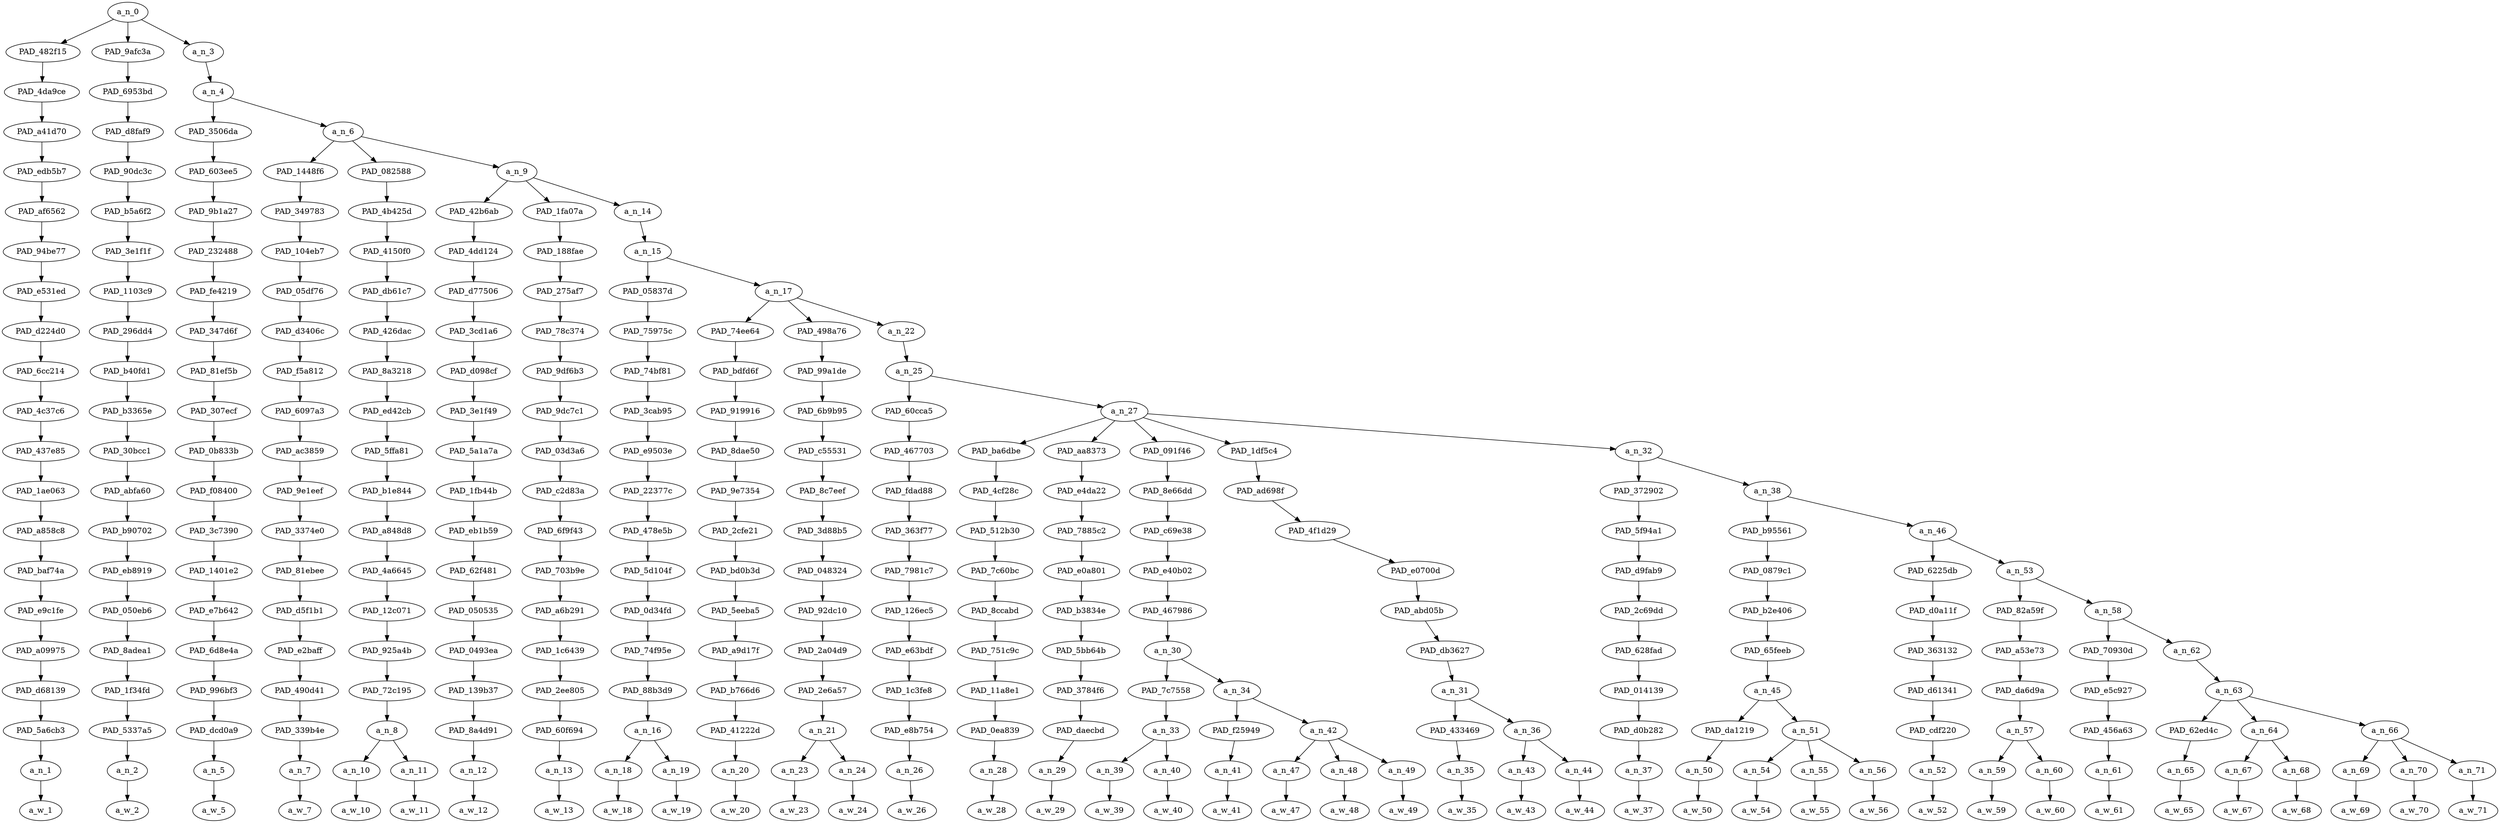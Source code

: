 strict digraph "" {
	a_n_0	[div_dir=1,
		index=0,
		level=20,
		pos="1.5190216692386833,20!",
		text_span="[0, 1, 2, 3, 4, 5, 6, 7, 8, 9, 10, 11, 12, 13, 14, 15, 16, 17, 18, 19, 20, 21, 22, 23, 24, 25, 26, 27, 28, 29, 30, 31, 32, 33, 34, \
35, 36, 37, 38, 39]",
		value=1.00000002];
	PAD_482f15	[div_dir=1,
		index=0,
		level=19,
		pos="0.0,19!",
		text_span="[0]",
		value=0.02935828];
	a_n_0 -> PAD_482f15;
	PAD_9afc3a	[div_dir=-1,
		index=1,
		level=19,
		pos="1.0,19!",
		text_span="[1]",
		value=0.01889871];
	a_n_0 -> PAD_9afc3a;
	a_n_3	[div_dir=1,
		index=2,
		level=19,
		pos="3.5570650077160493,19!",
		text_span="[2, 3, 4, 5, 6, 7, 8, 9, 10, 11, 12, 13, 14, 15, 16, 17, 18, 19, 20, 21, 22, 23, 24, 25, 26, 27, 28, 29, 30, 31, 32, 33, 34, 35, \
36, 37, 38, 39]",
		value=0.95135711];
	a_n_0 -> a_n_3;
	PAD_4da9ce	[div_dir=1,
		index=0,
		level=18,
		pos="0.0,18!",
		text_span="[0]",
		value=0.02935828];
	PAD_482f15 -> PAD_4da9ce;
	PAD_a41d70	[div_dir=1,
		index=0,
		level=17,
		pos="0.0,17!",
		text_span="[0]",
		value=0.02935828];
	PAD_4da9ce -> PAD_a41d70;
	PAD_edb5b7	[div_dir=1,
		index=0,
		level=16,
		pos="0.0,16!",
		text_span="[0]",
		value=0.02935828];
	PAD_a41d70 -> PAD_edb5b7;
	PAD_af6562	[div_dir=1,
		index=0,
		level=15,
		pos="0.0,15!",
		text_span="[0]",
		value=0.02935828];
	PAD_edb5b7 -> PAD_af6562;
	PAD_94be77	[div_dir=1,
		index=0,
		level=14,
		pos="0.0,14!",
		text_span="[0]",
		value=0.02935828];
	PAD_af6562 -> PAD_94be77;
	PAD_e531ed	[div_dir=1,
		index=0,
		level=13,
		pos="0.0,13!",
		text_span="[0]",
		value=0.02935828];
	PAD_94be77 -> PAD_e531ed;
	PAD_d224d0	[div_dir=1,
		index=0,
		level=12,
		pos="0.0,12!",
		text_span="[0]",
		value=0.02935828];
	PAD_e531ed -> PAD_d224d0;
	PAD_6cc214	[div_dir=1,
		index=0,
		level=11,
		pos="0.0,11!",
		text_span="[0]",
		value=0.02935828];
	PAD_d224d0 -> PAD_6cc214;
	PAD_4c37c6	[div_dir=1,
		index=0,
		level=10,
		pos="0.0,10!",
		text_span="[0]",
		value=0.02935828];
	PAD_6cc214 -> PAD_4c37c6;
	PAD_437e85	[div_dir=1,
		index=0,
		level=9,
		pos="0.0,9!",
		text_span="[0]",
		value=0.02935828];
	PAD_4c37c6 -> PAD_437e85;
	PAD_1ae063	[div_dir=1,
		index=0,
		level=8,
		pos="0.0,8!",
		text_span="[0]",
		value=0.02935828];
	PAD_437e85 -> PAD_1ae063;
	PAD_a858c8	[div_dir=1,
		index=0,
		level=7,
		pos="0.0,7!",
		text_span="[0]",
		value=0.02935828];
	PAD_1ae063 -> PAD_a858c8;
	PAD_baf74a	[div_dir=1,
		index=0,
		level=6,
		pos="0.0,6!",
		text_span="[0]",
		value=0.02935828];
	PAD_a858c8 -> PAD_baf74a;
	PAD_e9c1fe	[div_dir=1,
		index=0,
		level=5,
		pos="0.0,5!",
		text_span="[0]",
		value=0.02935828];
	PAD_baf74a -> PAD_e9c1fe;
	PAD_a09975	[div_dir=1,
		index=0,
		level=4,
		pos="0.0,4!",
		text_span="[0]",
		value=0.02935828];
	PAD_e9c1fe -> PAD_a09975;
	PAD_d68139	[div_dir=1,
		index=0,
		level=3,
		pos="0.0,3!",
		text_span="[0]",
		value=0.02935828];
	PAD_a09975 -> PAD_d68139;
	PAD_5a6cb3	[div_dir=1,
		index=0,
		level=2,
		pos="0.0,2!",
		text_span="[0]",
		value=0.02935828];
	PAD_d68139 -> PAD_5a6cb3;
	a_n_1	[div_dir=1,
		index=0,
		level=1,
		pos="0.0,1!",
		text_span="[0]",
		value=0.02935828];
	PAD_5a6cb3 -> a_n_1;
	a_w_1	[div_dir=0,
		index=0,
		level=0,
		pos="0,0!",
		text_span="[0]",
		value=pretty];
	a_n_1 -> a_w_1;
	PAD_6953bd	[div_dir=-1,
		index=1,
		level=18,
		pos="1.0,18!",
		text_span="[1]",
		value=0.01889871];
	PAD_9afc3a -> PAD_6953bd;
	PAD_d8faf9	[div_dir=-1,
		index=1,
		level=17,
		pos="1.0,17!",
		text_span="[1]",
		value=0.01889871];
	PAD_6953bd -> PAD_d8faf9;
	PAD_90dc3c	[div_dir=-1,
		index=1,
		level=16,
		pos="1.0,16!",
		text_span="[1]",
		value=0.01889871];
	PAD_d8faf9 -> PAD_90dc3c;
	PAD_b5a6f2	[div_dir=-1,
		index=1,
		level=15,
		pos="1.0,15!",
		text_span="[1]",
		value=0.01889871];
	PAD_90dc3c -> PAD_b5a6f2;
	PAD_3e1f1f	[div_dir=-1,
		index=1,
		level=14,
		pos="1.0,14!",
		text_span="[1]",
		value=0.01889871];
	PAD_b5a6f2 -> PAD_3e1f1f;
	PAD_1103c9	[div_dir=-1,
		index=1,
		level=13,
		pos="1.0,13!",
		text_span="[1]",
		value=0.01889871];
	PAD_3e1f1f -> PAD_1103c9;
	PAD_296dd4	[div_dir=-1,
		index=1,
		level=12,
		pos="1.0,12!",
		text_span="[1]",
		value=0.01889871];
	PAD_1103c9 -> PAD_296dd4;
	PAD_b40fd1	[div_dir=-1,
		index=1,
		level=11,
		pos="1.0,11!",
		text_span="[1]",
		value=0.01889871];
	PAD_296dd4 -> PAD_b40fd1;
	PAD_b3365e	[div_dir=-1,
		index=1,
		level=10,
		pos="1.0,10!",
		text_span="[1]",
		value=0.01889871];
	PAD_b40fd1 -> PAD_b3365e;
	PAD_30bcc1	[div_dir=-1,
		index=1,
		level=9,
		pos="1.0,9!",
		text_span="[1]",
		value=0.01889871];
	PAD_b3365e -> PAD_30bcc1;
	PAD_abfa60	[div_dir=-1,
		index=1,
		level=8,
		pos="1.0,8!",
		text_span="[1]",
		value=0.01889871];
	PAD_30bcc1 -> PAD_abfa60;
	PAD_b90702	[div_dir=-1,
		index=1,
		level=7,
		pos="1.0,7!",
		text_span="[1]",
		value=0.01889871];
	PAD_abfa60 -> PAD_b90702;
	PAD_eb8919	[div_dir=-1,
		index=1,
		level=6,
		pos="1.0,6!",
		text_span="[1]",
		value=0.01889871];
	PAD_b90702 -> PAD_eb8919;
	PAD_050eb6	[div_dir=-1,
		index=1,
		level=5,
		pos="1.0,5!",
		text_span="[1]",
		value=0.01889871];
	PAD_eb8919 -> PAD_050eb6;
	PAD_8adea1	[div_dir=-1,
		index=1,
		level=4,
		pos="1.0,4!",
		text_span="[1]",
		value=0.01889871];
	PAD_050eb6 -> PAD_8adea1;
	PAD_1f34fd	[div_dir=-1,
		index=1,
		level=3,
		pos="1.0,3!",
		text_span="[1]",
		value=0.01889871];
	PAD_8adea1 -> PAD_1f34fd;
	PAD_5337a5	[div_dir=-1,
		index=1,
		level=2,
		pos="1.0,2!",
		text_span="[1]",
		value=0.01889871];
	PAD_1f34fd -> PAD_5337a5;
	a_n_2	[div_dir=-1,
		index=1,
		level=1,
		pos="1.0,1!",
		text_span="[1]",
		value=0.01889871];
	PAD_5337a5 -> a_n_2;
	a_w_2	[div_dir=0,
		index=1,
		level=0,
		pos="1,0!",
		text_span="[1]",
		value=sure];
	a_n_2 -> a_w_2;
	a_n_4	[div_dir=1,
		index=2,
		level=18,
		pos="3.5570650077160493,18!",
		text_span="[2, 3, 4, 5, 6, 7, 8, 9, 10, 11, 12, 13, 14, 15, 16, 17, 18, 19, 20, 21, 22, 23, 24, 25, 26, 27, 28, 29, 30, 31, 32, 33, 34, 35, \
36, 37, 38, 39]",
		value=0.95099850];
	a_n_3 -> a_n_4;
	PAD_3506da	[div_dir=-1,
		index=2,
		level=17,
		pos="2.0,17!",
		text_span="[2]",
		value=0.01480496];
	a_n_4 -> PAD_3506da;
	a_n_6	[div_dir=1,
		index=3,
		level=17,
		pos="5.1141300154320986,17!",
		text_span="[3, 4, 5, 6, 7, 8, 9, 10, 11, 12, 13, 14, 15, 16, 17, 18, 19, 20, 21, 22, 23, 24, 25, 26, 27, 28, 29, 30, 31, 32, 33, 34, 35, 36, \
37, 38, 39]",
		value=0.93583492];
	a_n_4 -> a_n_6;
	PAD_603ee5	[div_dir=-1,
		index=2,
		level=16,
		pos="2.0,16!",
		text_span="[2]",
		value=0.01480496];
	PAD_3506da -> PAD_603ee5;
	PAD_9b1a27	[div_dir=-1,
		index=2,
		level=15,
		pos="2.0,15!",
		text_span="[2]",
		value=0.01480496];
	PAD_603ee5 -> PAD_9b1a27;
	PAD_232488	[div_dir=-1,
		index=2,
		level=14,
		pos="2.0,14!",
		text_span="[2]",
		value=0.01480496];
	PAD_9b1a27 -> PAD_232488;
	PAD_fe4219	[div_dir=-1,
		index=2,
		level=13,
		pos="2.0,13!",
		text_span="[2]",
		value=0.01480496];
	PAD_232488 -> PAD_fe4219;
	PAD_347d6f	[div_dir=-1,
		index=2,
		level=12,
		pos="2.0,12!",
		text_span="[2]",
		value=0.01480496];
	PAD_fe4219 -> PAD_347d6f;
	PAD_81ef5b	[div_dir=-1,
		index=2,
		level=11,
		pos="2.0,11!",
		text_span="[2]",
		value=0.01480496];
	PAD_347d6f -> PAD_81ef5b;
	PAD_307ecf	[div_dir=-1,
		index=2,
		level=10,
		pos="2.0,10!",
		text_span="[2]",
		value=0.01480496];
	PAD_81ef5b -> PAD_307ecf;
	PAD_0b833b	[div_dir=-1,
		index=2,
		level=9,
		pos="2.0,9!",
		text_span="[2]",
		value=0.01480496];
	PAD_307ecf -> PAD_0b833b;
	PAD_f08400	[div_dir=-1,
		index=2,
		level=8,
		pos="2.0,8!",
		text_span="[2]",
		value=0.01480496];
	PAD_0b833b -> PAD_f08400;
	PAD_3c7390	[div_dir=-1,
		index=2,
		level=7,
		pos="2.0,7!",
		text_span="[2]",
		value=0.01480496];
	PAD_f08400 -> PAD_3c7390;
	PAD_1401e2	[div_dir=-1,
		index=2,
		level=6,
		pos="2.0,6!",
		text_span="[2]",
		value=0.01480496];
	PAD_3c7390 -> PAD_1401e2;
	PAD_e7b642	[div_dir=-1,
		index=2,
		level=5,
		pos="2.0,5!",
		text_span="[2]",
		value=0.01480496];
	PAD_1401e2 -> PAD_e7b642;
	PAD_6d8e4a	[div_dir=-1,
		index=2,
		level=4,
		pos="2.0,4!",
		text_span="[2]",
		value=0.01480496];
	PAD_e7b642 -> PAD_6d8e4a;
	PAD_996bf3	[div_dir=-1,
		index=2,
		level=3,
		pos="2.0,3!",
		text_span="[2]",
		value=0.01480496];
	PAD_6d8e4a -> PAD_996bf3;
	PAD_dcd0a9	[div_dir=-1,
		index=2,
		level=2,
		pos="2.0,2!",
		text_span="[2]",
		value=0.01480496];
	PAD_996bf3 -> PAD_dcd0a9;
	a_n_5	[div_dir=-1,
		index=2,
		level=1,
		pos="2.0,1!",
		text_span="[2]",
		value=0.01480496];
	PAD_dcd0a9 -> a_n_5;
	a_w_5	[div_dir=0,
		index=2,
		level=0,
		pos="2,0!",
		text_span="[2]",
		value=he];
	a_n_5 -> a_w_5;
	PAD_1448f6	[div_dir=1,
		index=3,
		level=16,
		pos="3.0,16!",
		text_span="[3]",
		value=0.01914987];
	a_n_6 -> PAD_1448f6;
	PAD_082588	[div_dir=1,
		index=4,
		level=16,
		pos="4.5,16!",
		text_span="[4, 5]",
		value=0.06171273];
	a_n_6 -> PAD_082588;
	a_n_9	[div_dir=1,
		index=5,
		level=16,
		pos="7.842390046296296,16!",
		text_span="[6, 7, 8, 9, 10, 11, 12, 13, 14, 15, 16, 17, 18, 19, 20, 21, 22, 23, 24, 25, 26, 27, 28, 29, 30, 31, 32, 33, 34, 35, 36, 37, 38, \
39]",
		value=0.85460877];
	a_n_6 -> a_n_9;
	PAD_349783	[div_dir=1,
		index=3,
		level=15,
		pos="3.0,15!",
		text_span="[3]",
		value=0.01914987];
	PAD_1448f6 -> PAD_349783;
	PAD_104eb7	[div_dir=1,
		index=3,
		level=14,
		pos="3.0,14!",
		text_span="[3]",
		value=0.01914987];
	PAD_349783 -> PAD_104eb7;
	PAD_05df76	[div_dir=1,
		index=3,
		level=13,
		pos="3.0,13!",
		text_span="[3]",
		value=0.01914987];
	PAD_104eb7 -> PAD_05df76;
	PAD_d3406c	[div_dir=1,
		index=3,
		level=12,
		pos="3.0,12!",
		text_span="[3]",
		value=0.01914987];
	PAD_05df76 -> PAD_d3406c;
	PAD_f5a812	[div_dir=1,
		index=3,
		level=11,
		pos="3.0,11!",
		text_span="[3]",
		value=0.01914987];
	PAD_d3406c -> PAD_f5a812;
	PAD_6097a3	[div_dir=1,
		index=3,
		level=10,
		pos="3.0,10!",
		text_span="[3]",
		value=0.01914987];
	PAD_f5a812 -> PAD_6097a3;
	PAD_ac3859	[div_dir=1,
		index=3,
		level=9,
		pos="3.0,9!",
		text_span="[3]",
		value=0.01914987];
	PAD_6097a3 -> PAD_ac3859;
	PAD_9e1eef	[div_dir=1,
		index=3,
		level=8,
		pos="3.0,8!",
		text_span="[3]",
		value=0.01914987];
	PAD_ac3859 -> PAD_9e1eef;
	PAD_3374e0	[div_dir=1,
		index=3,
		level=7,
		pos="3.0,7!",
		text_span="[3]",
		value=0.01914987];
	PAD_9e1eef -> PAD_3374e0;
	PAD_81ebee	[div_dir=1,
		index=3,
		level=6,
		pos="3.0,6!",
		text_span="[3]",
		value=0.01914987];
	PAD_3374e0 -> PAD_81ebee;
	PAD_d5f1b1	[div_dir=1,
		index=3,
		level=5,
		pos="3.0,5!",
		text_span="[3]",
		value=0.01914987];
	PAD_81ebee -> PAD_d5f1b1;
	PAD_e2baff	[div_dir=1,
		index=3,
		level=4,
		pos="3.0,4!",
		text_span="[3]",
		value=0.01914987];
	PAD_d5f1b1 -> PAD_e2baff;
	PAD_490d41	[div_dir=1,
		index=3,
		level=3,
		pos="3.0,3!",
		text_span="[3]",
		value=0.01914987];
	PAD_e2baff -> PAD_490d41;
	PAD_339b4e	[div_dir=1,
		index=3,
		level=2,
		pos="3.0,2!",
		text_span="[3]",
		value=0.01914987];
	PAD_490d41 -> PAD_339b4e;
	a_n_7	[div_dir=1,
		index=3,
		level=1,
		pos="3.0,1!",
		text_span="[3]",
		value=0.01914987];
	PAD_339b4e -> a_n_7;
	a_w_7	[div_dir=0,
		index=3,
		level=0,
		pos="3,0!",
		text_span="[3]",
		value=fought];
	a_n_7 -> a_w_7;
	PAD_4b425d	[div_dir=1,
		index=4,
		level=15,
		pos="4.5,15!",
		text_span="[4, 5]",
		value=0.06171273];
	PAD_082588 -> PAD_4b425d;
	PAD_4150f0	[div_dir=1,
		index=4,
		level=14,
		pos="4.5,14!",
		text_span="[4, 5]",
		value=0.06171273];
	PAD_4b425d -> PAD_4150f0;
	PAD_db61c7	[div_dir=1,
		index=4,
		level=13,
		pos="4.5,13!",
		text_span="[4, 5]",
		value=0.06171273];
	PAD_4150f0 -> PAD_db61c7;
	PAD_426dac	[div_dir=1,
		index=4,
		level=12,
		pos="4.5,12!",
		text_span="[4, 5]",
		value=0.06171273];
	PAD_db61c7 -> PAD_426dac;
	PAD_8a3218	[div_dir=1,
		index=4,
		level=11,
		pos="4.5,11!",
		text_span="[4, 5]",
		value=0.06171273];
	PAD_426dac -> PAD_8a3218;
	PAD_ed42cb	[div_dir=1,
		index=4,
		level=10,
		pos="4.5,10!",
		text_span="[4, 5]",
		value=0.06171273];
	PAD_8a3218 -> PAD_ed42cb;
	PAD_5ffa81	[div_dir=1,
		index=4,
		level=9,
		pos="4.5,9!",
		text_span="[4, 5]",
		value=0.06171273];
	PAD_ed42cb -> PAD_5ffa81;
	PAD_b1e844	[div_dir=1,
		index=4,
		level=8,
		pos="4.5,8!",
		text_span="[4, 5]",
		value=0.06171273];
	PAD_5ffa81 -> PAD_b1e844;
	PAD_a848d8	[div_dir=1,
		index=4,
		level=7,
		pos="4.5,7!",
		text_span="[4, 5]",
		value=0.06171273];
	PAD_b1e844 -> PAD_a848d8;
	PAD_4a6645	[div_dir=1,
		index=4,
		level=6,
		pos="4.5,6!",
		text_span="[4, 5]",
		value=0.06171273];
	PAD_a848d8 -> PAD_4a6645;
	PAD_12c071	[div_dir=1,
		index=4,
		level=5,
		pos="4.5,5!",
		text_span="[4, 5]",
		value=0.06171273];
	PAD_4a6645 -> PAD_12c071;
	PAD_925a4b	[div_dir=1,
		index=4,
		level=4,
		pos="4.5,4!",
		text_span="[4, 5]",
		value=0.06171273];
	PAD_12c071 -> PAD_925a4b;
	PAD_72c195	[div_dir=1,
		index=4,
		level=3,
		pos="4.5,3!",
		text_span="[4, 5]",
		value=0.06171273];
	PAD_925a4b -> PAD_72c195;
	a_n_8	[div_dir=1,
		index=4,
		level=2,
		pos="4.5,2!",
		text_span="[4, 5]",
		value=0.06171273];
	PAD_72c195 -> a_n_8;
	a_n_10	[div_dir=1,
		index=4,
		level=1,
		pos="4.0,1!",
		text_span="[4]",
		value=0.01551264];
	a_n_8 -> a_n_10;
	a_n_11	[div_dir=1,
		index=5,
		level=1,
		pos="5.0,1!",
		text_span="[5]",
		value=0.04612769];
	a_n_8 -> a_n_11;
	a_w_10	[div_dir=0,
		index=4,
		level=0,
		pos="4,0!",
		text_span="[4]",
		value=the];
	a_n_10 -> a_w_10;
	a_w_11	[div_dir=0,
		index=5,
		level=0,
		pos="5,0!",
		text_span="[5]",
		value=confederacy];
	a_n_11 -> a_w_11;
	PAD_42b6ab	[div_dir=1,
		index=5,
		level=15,
		pos="6.0,15!",
		text_span="[6]",
		value=0.01836006];
	a_n_9 -> PAD_42b6ab;
	PAD_1fa07a	[div_dir=1,
		index=6,
		level=15,
		pos="7.0,15!",
		text_span="[7]",
		value=0.01517866];
	a_n_9 -> PAD_1fa07a;
	a_n_14	[div_dir=1,
		index=7,
		level=15,
		pos="10.527170138888888,15!",
		text_span="[8, 9, 10, 11, 12, 13, 14, 15, 16, 17, 18, 19, 20, 21, 22, 23, 24, 25, 26, 27, 28, 29, 30, 31, 32, 33, 34, 35, 36, 37, 38, 39]",
		value=0.82071453];
	a_n_9 -> a_n_14;
	PAD_4dd124	[div_dir=1,
		index=5,
		level=14,
		pos="6.0,14!",
		text_span="[6]",
		value=0.01836006];
	PAD_42b6ab -> PAD_4dd124;
	PAD_d77506	[div_dir=1,
		index=5,
		level=13,
		pos="6.0,13!",
		text_span="[6]",
		value=0.01836006];
	PAD_4dd124 -> PAD_d77506;
	PAD_3cd1a6	[div_dir=1,
		index=5,
		level=12,
		pos="6.0,12!",
		text_span="[6]",
		value=0.01836006];
	PAD_d77506 -> PAD_3cd1a6;
	PAD_d098cf	[div_dir=1,
		index=5,
		level=11,
		pos="6.0,11!",
		text_span="[6]",
		value=0.01836006];
	PAD_3cd1a6 -> PAD_d098cf;
	PAD_3e1f49	[div_dir=1,
		index=5,
		level=10,
		pos="6.0,10!",
		text_span="[6]",
		value=0.01836006];
	PAD_d098cf -> PAD_3e1f49;
	PAD_5a1a7a	[div_dir=1,
		index=5,
		level=9,
		pos="6.0,9!",
		text_span="[6]",
		value=0.01836006];
	PAD_3e1f49 -> PAD_5a1a7a;
	PAD_1fb44b	[div_dir=1,
		index=5,
		level=8,
		pos="6.0,8!",
		text_span="[6]",
		value=0.01836006];
	PAD_5a1a7a -> PAD_1fb44b;
	PAD_eb1b59	[div_dir=1,
		index=5,
		level=7,
		pos="6.0,7!",
		text_span="[6]",
		value=0.01836006];
	PAD_1fb44b -> PAD_eb1b59;
	PAD_62f481	[div_dir=1,
		index=5,
		level=6,
		pos="6.0,6!",
		text_span="[6]",
		value=0.01836006];
	PAD_eb1b59 -> PAD_62f481;
	PAD_050535	[div_dir=1,
		index=5,
		level=5,
		pos="6.0,5!",
		text_span="[6]",
		value=0.01836006];
	PAD_62f481 -> PAD_050535;
	PAD_0493ea	[div_dir=1,
		index=5,
		level=4,
		pos="6.0,4!",
		text_span="[6]",
		value=0.01836006];
	PAD_050535 -> PAD_0493ea;
	PAD_139b37	[div_dir=1,
		index=5,
		level=3,
		pos="6.0,3!",
		text_span="[6]",
		value=0.01836006];
	PAD_0493ea -> PAD_139b37;
	PAD_8a4d91	[div_dir=1,
		index=5,
		level=2,
		pos="6.0,2!",
		text_span="[6]",
		value=0.01836006];
	PAD_139b37 -> PAD_8a4d91;
	a_n_12	[div_dir=1,
		index=6,
		level=1,
		pos="6.0,1!",
		text_span="[6]",
		value=0.01836006];
	PAD_8a4d91 -> a_n_12;
	a_w_12	[div_dir=0,
		index=6,
		level=0,
		pos="6,0!",
		text_span="[6]",
		value=pretty1];
	a_n_12 -> a_w_12;
	PAD_188fae	[div_dir=1,
		index=6,
		level=14,
		pos="7.0,14!",
		text_span="[7]",
		value=0.01517866];
	PAD_1fa07a -> PAD_188fae;
	PAD_275af7	[div_dir=1,
		index=6,
		level=13,
		pos="7.0,13!",
		text_span="[7]",
		value=0.01517866];
	PAD_188fae -> PAD_275af7;
	PAD_78c374	[div_dir=1,
		index=6,
		level=12,
		pos="7.0,12!",
		text_span="[7]",
		value=0.01517866];
	PAD_275af7 -> PAD_78c374;
	PAD_9df6b3	[div_dir=1,
		index=6,
		level=11,
		pos="7.0,11!",
		text_span="[7]",
		value=0.01517866];
	PAD_78c374 -> PAD_9df6b3;
	PAD_9dc7c1	[div_dir=1,
		index=6,
		level=10,
		pos="7.0,10!",
		text_span="[7]",
		value=0.01517866];
	PAD_9df6b3 -> PAD_9dc7c1;
	PAD_03d3a6	[div_dir=1,
		index=6,
		level=9,
		pos="7.0,9!",
		text_span="[7]",
		value=0.01517866];
	PAD_9dc7c1 -> PAD_03d3a6;
	PAD_c2d83a	[div_dir=1,
		index=6,
		level=8,
		pos="7.0,8!",
		text_span="[7]",
		value=0.01517866];
	PAD_03d3a6 -> PAD_c2d83a;
	PAD_6f9f43	[div_dir=1,
		index=6,
		level=7,
		pos="7.0,7!",
		text_span="[7]",
		value=0.01517866];
	PAD_c2d83a -> PAD_6f9f43;
	PAD_703b9e	[div_dir=1,
		index=6,
		level=6,
		pos="7.0,6!",
		text_span="[7]",
		value=0.01517866];
	PAD_6f9f43 -> PAD_703b9e;
	PAD_a6b291	[div_dir=1,
		index=6,
		level=5,
		pos="7.0,5!",
		text_span="[7]",
		value=0.01517866];
	PAD_703b9e -> PAD_a6b291;
	PAD_1c6439	[div_dir=1,
		index=6,
		level=4,
		pos="7.0,4!",
		text_span="[7]",
		value=0.01517866];
	PAD_a6b291 -> PAD_1c6439;
	PAD_2ee805	[div_dir=1,
		index=6,
		level=3,
		pos="7.0,3!",
		text_span="[7]",
		value=0.01517866];
	PAD_1c6439 -> PAD_2ee805;
	PAD_60f694	[div_dir=1,
		index=6,
		level=2,
		pos="7.0,2!",
		text_span="[7]",
		value=0.01517866];
	PAD_2ee805 -> PAD_60f694;
	a_n_13	[div_dir=1,
		index=7,
		level=1,
		pos="7.0,1!",
		text_span="[7]",
		value=0.01517866];
	PAD_60f694 -> a_n_13;
	a_w_13	[div_dir=0,
		index=7,
		level=0,
		pos="7,0!",
		text_span="[7]",
		value=sure1];
	a_n_13 -> a_w_13;
	a_n_15	[div_dir=1,
		index=7,
		level=14,
		pos="10.527170138888888,14!",
		text_span="[8, 9, 10, 11, 12, 13, 14, 15, 16, 17, 18, 19, 20, 21, 22, 23, 24, 25, 26, 27, 28, 29, 30, 31, 32, 33, 34, 35, 36, 37, 38, 39]",
		value=0.82036700];
	a_n_14 -> a_n_15;
	PAD_05837d	[div_dir=1,
		index=7,
		level=13,
		pos="8.5,13!",
		text_span="[8, 9]",
		value=0.03788469];
	a_n_15 -> PAD_05837d;
	a_n_17	[div_dir=1,
		index=8,
		level=13,
		pos="12.554340277777778,13!",
		text_span="[10, 11, 12, 13, 14, 15, 16, 17, 18, 19, 20, 21, 22, 23, 24, 25, 26, 27, 28, 29, 30, 31, 32, 33, 34, 35, 36, 37, 38, 39]",
		value=0.78213477];
	a_n_15 -> a_n_17;
	PAD_75975c	[div_dir=1,
		index=7,
		level=12,
		pos="8.5,12!",
		text_span="[8, 9]",
		value=0.03788469];
	PAD_05837d -> PAD_75975c;
	PAD_74bf81	[div_dir=1,
		index=7,
		level=11,
		pos="8.5,11!",
		text_span="[8, 9]",
		value=0.03788469];
	PAD_75975c -> PAD_74bf81;
	PAD_3cab95	[div_dir=1,
		index=7,
		level=10,
		pos="8.5,10!",
		text_span="[8, 9]",
		value=0.03788469];
	PAD_74bf81 -> PAD_3cab95;
	PAD_e9503e	[div_dir=1,
		index=7,
		level=9,
		pos="8.5,9!",
		text_span="[8, 9]",
		value=0.03788469];
	PAD_3cab95 -> PAD_e9503e;
	PAD_22377c	[div_dir=1,
		index=7,
		level=8,
		pos="8.5,8!",
		text_span="[8, 9]",
		value=0.03788469];
	PAD_e9503e -> PAD_22377c;
	PAD_478e5b	[div_dir=1,
		index=7,
		level=7,
		pos="8.5,7!",
		text_span="[8, 9]",
		value=0.03788469];
	PAD_22377c -> PAD_478e5b;
	PAD_5d104f	[div_dir=1,
		index=7,
		level=6,
		pos="8.5,6!",
		text_span="[8, 9]",
		value=0.03788469];
	PAD_478e5b -> PAD_5d104f;
	PAD_0d34fd	[div_dir=1,
		index=7,
		level=5,
		pos="8.5,5!",
		text_span="[8, 9]",
		value=0.03788469];
	PAD_5d104f -> PAD_0d34fd;
	PAD_74f95e	[div_dir=1,
		index=7,
		level=4,
		pos="8.5,4!",
		text_span="[8, 9]",
		value=0.03788469];
	PAD_0d34fd -> PAD_74f95e;
	PAD_88b3d9	[div_dir=1,
		index=7,
		level=3,
		pos="8.5,3!",
		text_span="[8, 9]",
		value=0.03788469];
	PAD_74f95e -> PAD_88b3d9;
	a_n_16	[div_dir=1,
		index=7,
		level=2,
		pos="8.5,2!",
		text_span="[8, 9]",
		value=0.03788469];
	PAD_88b3d9 -> a_n_16;
	a_n_18	[div_dir=1,
		index=8,
		level=1,
		pos="8.0,1!",
		text_span="[8]",
		value=0.01792163];
	a_n_16 -> a_n_18;
	a_n_19	[div_dir=1,
		index=9,
		level=1,
		pos="9.0,1!",
		text_span="[9]",
		value=0.01977447];
	a_n_16 -> a_n_19;
	a_w_18	[div_dir=0,
		index=8,
		level=0,
		pos="8,0!",
		text_span="[8]",
		value=your];
	a_n_18 -> a_w_18;
	a_w_19	[div_dir=0,
		index=9,
		level=0,
		pos="9,0!",
		text_span="[9]",
		value=party];
	a_n_19 -> a_w_19;
	PAD_74ee64	[div_dir=1,
		index=8,
		level=12,
		pos="10.0,12!",
		text_span="[10]",
		value=0.02093034];
	a_n_17 -> PAD_74ee64;
	PAD_498a76	[div_dir=1,
		index=9,
		level=12,
		pos="11.5,12!",
		text_span="[11, 12]",
		value=0.07364253];
	a_n_17 -> PAD_498a76;
	a_n_22	[div_dir=1,
		index=10,
		level=12,
		pos="16.163020833333334,12!",
		text_span="[13, 14, 15, 16, 17, 18, 19, 20, 21, 22, 23, 24, 25, 26, 27, 28, 29, 30, 31, 32, 33, 34, 35, 36, 37, 38, 39]",
		value=0.68725061];
	a_n_17 -> a_n_22;
	PAD_bdfd6f	[div_dir=1,
		index=8,
		level=11,
		pos="10.0,11!",
		text_span="[10]",
		value=0.02093034];
	PAD_74ee64 -> PAD_bdfd6f;
	PAD_919916	[div_dir=1,
		index=8,
		level=10,
		pos="10.0,10!",
		text_span="[10]",
		value=0.02093034];
	PAD_bdfd6f -> PAD_919916;
	PAD_8dae50	[div_dir=1,
		index=8,
		level=9,
		pos="10.0,9!",
		text_span="[10]",
		value=0.02093034];
	PAD_919916 -> PAD_8dae50;
	PAD_9e7354	[div_dir=1,
		index=8,
		level=8,
		pos="10.0,8!",
		text_span="[10]",
		value=0.02093034];
	PAD_8dae50 -> PAD_9e7354;
	PAD_2cfe21	[div_dir=1,
		index=8,
		level=7,
		pos="10.0,7!",
		text_span="[10]",
		value=0.02093034];
	PAD_9e7354 -> PAD_2cfe21;
	PAD_bd0b3d	[div_dir=1,
		index=8,
		level=6,
		pos="10.0,6!",
		text_span="[10]",
		value=0.02093034];
	PAD_2cfe21 -> PAD_bd0b3d;
	PAD_5eeba5	[div_dir=1,
		index=8,
		level=5,
		pos="10.0,5!",
		text_span="[10]",
		value=0.02093034];
	PAD_bd0b3d -> PAD_5eeba5;
	PAD_a9d17f	[div_dir=1,
		index=8,
		level=4,
		pos="10.0,4!",
		text_span="[10]",
		value=0.02093034];
	PAD_5eeba5 -> PAD_a9d17f;
	PAD_b766d6	[div_dir=1,
		index=8,
		level=3,
		pos="10.0,3!",
		text_span="[10]",
		value=0.02093034];
	PAD_a9d17f -> PAD_b766d6;
	PAD_41222d	[div_dir=1,
		index=8,
		level=2,
		pos="10.0,2!",
		text_span="[10]",
		value=0.02093034];
	PAD_b766d6 -> PAD_41222d;
	a_n_20	[div_dir=1,
		index=10,
		level=1,
		pos="10.0,1!",
		text_span="[10]",
		value=0.02093034];
	PAD_41222d -> a_n_20;
	a_w_20	[div_dir=0,
		index=10,
		level=0,
		pos="10,0!",
		text_span="[10]",
		value=uses];
	a_n_20 -> a_w_20;
	PAD_99a1de	[div_dir=1,
		index=9,
		level=11,
		pos="11.5,11!",
		text_span="[11, 12]",
		value=0.07364253];
	PAD_498a76 -> PAD_99a1de;
	PAD_6b9b95	[div_dir=1,
		index=9,
		level=10,
		pos="11.5,10!",
		text_span="[11, 12]",
		value=0.07364253];
	PAD_99a1de -> PAD_6b9b95;
	PAD_c55531	[div_dir=1,
		index=9,
		level=9,
		pos="11.5,9!",
		text_span="[11, 12]",
		value=0.07364253];
	PAD_6b9b95 -> PAD_c55531;
	PAD_8c7eef	[div_dir=1,
		index=9,
		level=8,
		pos="11.5,8!",
		text_span="[11, 12]",
		value=0.07364253];
	PAD_c55531 -> PAD_8c7eef;
	PAD_3d88b5	[div_dir=1,
		index=9,
		level=7,
		pos="11.5,7!",
		text_span="[11, 12]",
		value=0.07364253];
	PAD_8c7eef -> PAD_3d88b5;
	PAD_048324	[div_dir=1,
		index=9,
		level=6,
		pos="11.5,6!",
		text_span="[11, 12]",
		value=0.07364253];
	PAD_3d88b5 -> PAD_048324;
	PAD_92dc10	[div_dir=1,
		index=9,
		level=5,
		pos="11.5,5!",
		text_span="[11, 12]",
		value=0.07364253];
	PAD_048324 -> PAD_92dc10;
	PAD_2a04d9	[div_dir=1,
		index=9,
		level=4,
		pos="11.5,4!",
		text_span="[11, 12]",
		value=0.07364253];
	PAD_92dc10 -> PAD_2a04d9;
	PAD_2e6a57	[div_dir=1,
		index=9,
		level=3,
		pos="11.5,3!",
		text_span="[11, 12]",
		value=0.07364253];
	PAD_2a04d9 -> PAD_2e6a57;
	a_n_21	[div_dir=1,
		index=9,
		level=2,
		pos="11.5,2!",
		text_span="[11, 12]",
		value=0.07364253];
	PAD_2e6a57 -> a_n_21;
	a_n_23	[div_dir=1,
		index=11,
		level=1,
		pos="11.0,1!",
		text_span="[11]",
		value=0.05208636];
	a_n_21 -> a_n_23;
	a_n_24	[div_dir=-1,
		index=12,
		level=1,
		pos="12.0,1!",
		text_span="[12]",
		value=0.02150011];
	a_n_21 -> a_n_24;
	a_w_23	[div_dir=0,
		index=11,
		level=0,
		pos="11,0!",
		text_span="[11]",
		value=lincolns];
	a_n_23 -> a_w_23;
	a_w_24	[div_dir=0,
		index=12,
		level=0,
		pos="12,0!",
		text_span="[12]",
		value=name];
	a_n_24 -> a_w_24;
	a_n_25	[div_dir=1,
		index=10,
		level=11,
		pos="16.163020833333334,11!",
		text_span="[13, 14, 15, 16, 17, 18, 19, 20, 21, 22, 23, 24, 25, 26, 27, 28, 29, 30, 31, 32, 33, 34, 35, 36, 37, 38, 39]",
		value=0.68693915];
	a_n_22 -> a_n_25;
	PAD_60cca5	[div_dir=-1,
		index=10,
		level=10,
		pos="13.0,10!",
		text_span="[13]",
		value=0.01362032];
	a_n_25 -> PAD_60cca5;
	a_n_27	[div_dir=1,
		index=11,
		level=10,
		pos="19.326041666666665,10!",
		text_span="[14, 15, 16, 17, 18, 19, 20, 21, 22, 23, 24, 25, 26, 27, 28, 29, 30, 31, 32, 33, 34, 35, 36, 37, 38, 39]",
		value=0.67300737];
	a_n_25 -> a_n_27;
	PAD_467703	[div_dir=-1,
		index=10,
		level=9,
		pos="13.0,9!",
		text_span="[13]",
		value=0.01362032];
	PAD_60cca5 -> PAD_467703;
	PAD_fdad88	[div_dir=-1,
		index=10,
		level=8,
		pos="13.0,8!",
		text_span="[13]",
		value=0.01362032];
	PAD_467703 -> PAD_fdad88;
	PAD_363f77	[div_dir=-1,
		index=10,
		level=7,
		pos="13.0,7!",
		text_span="[13]",
		value=0.01362032];
	PAD_fdad88 -> PAD_363f77;
	PAD_7981c7	[div_dir=-1,
		index=10,
		level=6,
		pos="13.0,6!",
		text_span="[13]",
		value=0.01362032];
	PAD_363f77 -> PAD_7981c7;
	PAD_126ec5	[div_dir=-1,
		index=10,
		level=5,
		pos="13.0,5!",
		text_span="[13]",
		value=0.01362032];
	PAD_7981c7 -> PAD_126ec5;
	PAD_e63bdf	[div_dir=-1,
		index=10,
		level=4,
		pos="13.0,4!",
		text_span="[13]",
		value=0.01362032];
	PAD_126ec5 -> PAD_e63bdf;
	PAD_1c3fe8	[div_dir=-1,
		index=10,
		level=3,
		pos="13.0,3!",
		text_span="[13]",
		value=0.01362032];
	PAD_e63bdf -> PAD_1c3fe8;
	PAD_e8b754	[div_dir=-1,
		index=10,
		level=2,
		pos="13.0,2!",
		text_span="[13]",
		value=0.01362032];
	PAD_1c3fe8 -> PAD_e8b754;
	a_n_26	[div_dir=-1,
		index=13,
		level=1,
		pos="13.0,1!",
		text_span="[13]",
		value=0.01362032];
	PAD_e8b754 -> a_n_26;
	a_w_26	[div_dir=0,
		index=13,
		level=0,
		pos="13,0!",
		text_span="[13]",
		value=to];
	a_n_26 -> a_w_26;
	PAD_ba6dbe	[div_dir=-1,
		index=11,
		level=9,
		pos="14.0,9!",
		text_span="[14]",
		value=0.05474380];
	a_n_27 -> PAD_ba6dbe;
	PAD_aa8373	[div_dir=1,
		index=12,
		level=9,
		pos="15.0,9!",
		text_span="[15]",
		value=0.12479168];
	a_n_27 -> PAD_aa8373;
	PAD_091f46	[div_dir=1,
		index=13,
		level=9,
		pos="17.75,9!",
		text_span="[16, 17, 18, 19, 20, 21]",
		value=0.17737560];
	a_n_27 -> PAD_091f46;
	PAD_1df5c4	[div_dir=1,
		index=14,
		level=9,
		pos="22.75,9!",
		text_span="[22, 23, 24]",
		value=0.04740804];
	a_n_27 -> PAD_1df5c4;
	a_n_32	[div_dir=1,
		index=15,
		level=9,
		pos="27.130208333333332,9!",
		text_span="[25, 26, 27, 28, 29, 30, 31, 32, 33, 34, 35, 36, 37, 38, 39]",
		value=0.26836365];
	a_n_27 -> a_n_32;
	PAD_4cf28c	[div_dir=-1,
		index=11,
		level=8,
		pos="14.0,8!",
		text_span="[14]",
		value=0.05474380];
	PAD_ba6dbe -> PAD_4cf28c;
	PAD_512b30	[div_dir=-1,
		index=11,
		level=7,
		pos="14.0,7!",
		text_span="[14]",
		value=0.05474380];
	PAD_4cf28c -> PAD_512b30;
	PAD_7c60bc	[div_dir=-1,
		index=11,
		level=6,
		pos="14.0,6!",
		text_span="[14]",
		value=0.05474380];
	PAD_512b30 -> PAD_7c60bc;
	PAD_8ccabd	[div_dir=-1,
		index=11,
		level=5,
		pos="14.0,5!",
		text_span="[14]",
		value=0.05474380];
	PAD_7c60bc -> PAD_8ccabd;
	PAD_751c9c	[div_dir=-1,
		index=11,
		level=4,
		pos="14.0,4!",
		text_span="[14]",
		value=0.05474380];
	PAD_8ccabd -> PAD_751c9c;
	PAD_11a8e1	[div_dir=-1,
		index=11,
		level=3,
		pos="14.0,3!",
		text_span="[14]",
		value=0.05474380];
	PAD_751c9c -> PAD_11a8e1;
	PAD_0ea839	[div_dir=-1,
		index=11,
		level=2,
		pos="14.0,2!",
		text_span="[14]",
		value=0.05474380];
	PAD_11a8e1 -> PAD_0ea839;
	a_n_28	[div_dir=-1,
		index=14,
		level=1,
		pos="14.0,1!",
		text_span="[14]",
		value=0.05474380];
	PAD_0ea839 -> a_n_28;
	a_w_28	[div_dir=0,
		index=14,
		level=0,
		pos="14,0!",
		text_span="[14]",
		value=endear];
	a_n_28 -> a_w_28;
	PAD_e4da22	[div_dir=1,
		index=12,
		level=8,
		pos="15.0,8!",
		text_span="[15]",
		value=0.12479168];
	PAD_aa8373 -> PAD_e4da22;
	PAD_7885c2	[div_dir=1,
		index=12,
		level=7,
		pos="15.0,7!",
		text_span="[15]",
		value=0.12479168];
	PAD_e4da22 -> PAD_7885c2;
	PAD_e0a801	[div_dir=1,
		index=12,
		level=6,
		pos="15.0,6!",
		text_span="[15]",
		value=0.12479168];
	PAD_7885c2 -> PAD_e0a801;
	PAD_b3834e	[div_dir=1,
		index=12,
		level=5,
		pos="15.0,5!",
		text_span="[15]",
		value=0.12479168];
	PAD_e0a801 -> PAD_b3834e;
	PAD_5bb64b	[div_dir=1,
		index=12,
		level=4,
		pos="15.0,4!",
		text_span="[15]",
		value=0.12479168];
	PAD_b3834e -> PAD_5bb64b;
	PAD_3784f6	[div_dir=1,
		index=12,
		level=3,
		pos="15.0,3!",
		text_span="[15]",
		value=0.12479168];
	PAD_5bb64b -> PAD_3784f6;
	PAD_daecbd	[div_dir=1,
		index=12,
		level=2,
		pos="15.0,2!",
		text_span="[15]",
		value=0.12479168];
	PAD_3784f6 -> PAD_daecbd;
	a_n_29	[div_dir=1,
		index=15,
		level=1,
		pos="15.0,1!",
		text_span="[15]",
		value=0.12479168];
	PAD_daecbd -> a_n_29;
	a_w_29	[div_dir=0,
		index=15,
		level=0,
		pos="15,0!",
		text_span="[15]",
		value=coon];
	a_n_29 -> a_w_29;
	PAD_8e66dd	[div_dir=1,
		index=13,
		level=8,
		pos="17.75,8!",
		text_span="[16, 17, 18, 19, 20, 21]",
		value=0.17737560];
	PAD_091f46 -> PAD_8e66dd;
	PAD_c69e38	[div_dir=1,
		index=13,
		level=7,
		pos="17.75,7!",
		text_span="[16, 17, 18, 19, 20, 21]",
		value=0.17737560];
	PAD_8e66dd -> PAD_c69e38;
	PAD_e40b02	[div_dir=1,
		index=13,
		level=6,
		pos="17.75,6!",
		text_span="[16, 17, 18, 19, 20, 21]",
		value=0.17737560];
	PAD_c69e38 -> PAD_e40b02;
	PAD_467986	[div_dir=1,
		index=13,
		level=5,
		pos="17.75,5!",
		text_span="[16, 17, 18, 19, 20, 21]",
		value=0.17737560];
	PAD_e40b02 -> PAD_467986;
	a_n_30	[div_dir=1,
		index=13,
		level=4,
		pos="17.75,4!",
		text_span="[16, 17, 18, 19, 20, 21]",
		value=0.17737560];
	PAD_467986 -> a_n_30;
	PAD_7c7558	[div_dir=1,
		index=13,
		level=3,
		pos="16.5,3!",
		text_span="[16, 17]",
		value=0.07106154];
	a_n_30 -> PAD_7c7558;
	a_n_34	[div_dir=1,
		index=14,
		level=3,
		pos="19.0,3!",
		text_span="[18, 19, 20, 21]",
		value=0.10615952];
	a_n_30 -> a_n_34;
	a_n_33	[div_dir=1,
		index=13,
		level=2,
		pos="16.5,2!",
		text_span="[16, 17]",
		value=0.07106154];
	PAD_7c7558 -> a_n_33;
	a_n_39	[div_dir=1,
		index=16,
		level=1,
		pos="16.0,1!",
		text_span="[16]",
		value=0.03527577];
	a_n_33 -> a_n_39;
	a_n_40	[div_dir=1,
		index=17,
		level=1,
		pos="17.0,1!",
		text_span="[17]",
		value=0.03566547];
	a_n_33 -> a_n_40;
	a_w_39	[div_dir=0,
		index=16,
		level=0,
		pos="16,0!",
		text_span="[16]",
		value=black];
	a_n_39 -> a_w_39;
	a_w_40	[div_dir=0,
		index=17,
		level=0,
		pos="17,0!",
		text_span="[17]",
		value=folks];
	a_n_40 -> a_w_40;
	PAD_f25949	[div_dir=1,
		index=14,
		level=2,
		pos="18.0,2!",
		text_span="[18]",
		value=0.02303525];
	a_n_34 -> PAD_f25949;
	a_n_42	[div_dir=-1,
		index=15,
		level=2,
		pos="20.0,2!",
		text_span="[19, 20, 21]",
		value=0.08302534];
	a_n_34 -> a_n_42;
	a_n_41	[div_dir=1,
		index=18,
		level=1,
		pos="18.0,1!",
		text_span="[18]",
		value=0.02303525];
	PAD_f25949 -> a_n_41;
	a_w_41	[div_dir=0,
		index=18,
		level=0,
		pos="18,0!",
		text_span="[18]",
		value=like];
	a_n_41 -> a_w_41;
	a_n_47	[div_dir=-1,
		index=19,
		level=1,
		pos="19.0,1!",
		text_span="[19]",
		value=0.02424010];
	a_n_42 -> a_n_47;
	a_n_48	[div_dir=-1,
		index=20,
		level=1,
		pos="20.0,1!",
		text_span="[20]",
		value=0.02008974];
	a_n_42 -> a_n_48;
	a_n_49	[div_dir=1,
		index=21,
		level=1,
		pos="21.0,1!",
		text_span="[21]",
		value=0.03867741];
	a_n_42 -> a_n_49;
	a_w_47	[div_dir=0,
		index=19,
		level=0,
		pos="19,0!",
		text_span="[19]",
		value="<user>"];
	a_n_47 -> a_w_47;
	a_w_48	[div_dir=0,
		index=20,
		level=0,
		pos="20,0!",
		text_span="[20]",
		value=and];
	a_n_48 -> a_w_48;
	a_w_49	[div_dir=0,
		index=21,
		level=0,
		pos="21,0!",
		text_span="[21]",
		value="<user>1"];
	a_n_49 -> a_w_49;
	PAD_ad698f	[div_dir=1,
		index=14,
		level=8,
		pos="22.75,8!",
		text_span="[22, 23, 24]",
		value=0.04740804];
	PAD_1df5c4 -> PAD_ad698f;
	PAD_4f1d29	[div_dir=1,
		index=14,
		level=7,
		pos="22.75,7!",
		text_span="[22, 23, 24]",
		value=0.04740804];
	PAD_ad698f -> PAD_4f1d29;
	PAD_e0700d	[div_dir=1,
		index=14,
		level=6,
		pos="22.75,6!",
		text_span="[22, 23, 24]",
		value=0.04740804];
	PAD_4f1d29 -> PAD_e0700d;
	PAD_abd05b	[div_dir=1,
		index=14,
		level=5,
		pos="22.75,5!",
		text_span="[22, 23, 24]",
		value=0.04740804];
	PAD_e0700d -> PAD_abd05b;
	PAD_db3627	[div_dir=1,
		index=14,
		level=4,
		pos="22.75,4!",
		text_span="[22, 23, 24]",
		value=0.04740804];
	PAD_abd05b -> PAD_db3627;
	a_n_31	[div_dir=1,
		index=15,
		level=3,
		pos="22.75,3!",
		text_span="[22, 23, 24]",
		value=0.04740804];
	PAD_db3627 -> a_n_31;
	PAD_433469	[div_dir=1,
		index=16,
		level=2,
		pos="22.0,2!",
		text_span="[22]",
		value=0.01271627];
	a_n_31 -> PAD_433469;
	a_n_36	[div_dir=1,
		index=17,
		level=2,
		pos="23.5,2!",
		text_span="[23, 24]",
		value=0.03459859];
	a_n_31 -> a_n_36;
	a_n_35	[div_dir=1,
		index=22,
		level=1,
		pos="22.0,1!",
		text_span="[22]",
		value=0.01271627];
	PAD_433469 -> a_n_35;
	a_w_35	[div_dir=0,
		index=22,
		level=0,
		pos="22,0!",
		text_span="[22]",
		value=to1];
	a_n_35 -> a_w_35;
	a_n_43	[div_dir=1,
		index=23,
		level=1,
		pos="23.0,1!",
		text_span="[23]",
		value=0.01560492];
	a_n_36 -> a_n_43;
	a_n_44	[div_dir=1,
		index=24,
		level=1,
		pos="24.0,1!",
		text_span="[24]",
		value=0.01889040];
	a_n_36 -> a_n_44;
	a_w_43	[div_dir=0,
		index=23,
		level=0,
		pos="23,0!",
		text_span="[23]",
		value=your1];
	a_n_43 -> a_w_43;
	a_w_44	[div_dir=0,
		index=24,
		level=0,
		pos="24,0!",
		text_span="[24]",
		value=party1];
	a_n_44 -> a_w_44;
	PAD_372902	[div_dir=-1,
		index=15,
		level=8,
		pos="25.0,8!",
		text_span="[25]",
		value=0.01553315];
	a_n_32 -> PAD_372902;
	a_n_38	[div_dir=1,
		index=16,
		level=8,
		pos="29.260416666666664,8!",
		text_span="[26, 27, 28, 29, 30, 31, 32, 33, 34, 35, 36, 37, 38, 39]",
		value=0.25273049];
	a_n_32 -> a_n_38;
	PAD_5f94a1	[div_dir=-1,
		index=15,
		level=7,
		pos="25.0,7!",
		text_span="[25]",
		value=0.01553315];
	PAD_372902 -> PAD_5f94a1;
	PAD_d9fab9	[div_dir=-1,
		index=15,
		level=6,
		pos="25.0,6!",
		text_span="[25]",
		value=0.01553315];
	PAD_5f94a1 -> PAD_d9fab9;
	PAD_2c69dd	[div_dir=-1,
		index=15,
		level=5,
		pos="25.0,5!",
		text_span="[25]",
		value=0.01553315];
	PAD_d9fab9 -> PAD_2c69dd;
	PAD_628fad	[div_dir=-1,
		index=15,
		level=4,
		pos="25.0,4!",
		text_span="[25]",
		value=0.01553315];
	PAD_2c69dd -> PAD_628fad;
	PAD_014139	[div_dir=-1,
		index=16,
		level=3,
		pos="25.0,3!",
		text_span="[25]",
		value=0.01553315];
	PAD_628fad -> PAD_014139;
	PAD_d0b282	[div_dir=-1,
		index=18,
		level=2,
		pos="25.0,2!",
		text_span="[25]",
		value=0.01553315];
	PAD_014139 -> PAD_d0b282;
	a_n_37	[div_dir=-1,
		index=25,
		level=1,
		pos="25.0,1!",
		text_span="[25]",
		value=0.01553315];
	PAD_d0b282 -> a_n_37;
	a_w_37	[div_dir=0,
		index=25,
		level=0,
		pos="25,0!",
		text_span="[25]",
		value=while];
	a_n_37 -> a_w_37;
	PAD_b95561	[div_dir=1,
		index=16,
		level=7,
		pos="27.0,7!",
		text_span="[26, 27, 28, 29]",
		value=0.05141507];
	a_n_38 -> PAD_b95561;
	a_n_46	[div_dir=1,
		index=17,
		level=7,
		pos="31.520833333333332,7!",
		text_span="[30, 31, 32, 33, 34, 35, 36, 37, 38, 39]",
		value=0.20121202];
	a_n_38 -> a_n_46;
	PAD_0879c1	[div_dir=1,
		index=16,
		level=6,
		pos="27.0,6!",
		text_span="[26, 27, 28, 29]",
		value=0.05141507];
	PAD_b95561 -> PAD_0879c1;
	PAD_b2e406	[div_dir=1,
		index=16,
		level=5,
		pos="27.0,5!",
		text_span="[26, 27, 28, 29]",
		value=0.05141507];
	PAD_0879c1 -> PAD_b2e406;
	PAD_65feeb	[div_dir=1,
		index=16,
		level=4,
		pos="27.0,4!",
		text_span="[26, 27, 28, 29]",
		value=0.05141507];
	PAD_b2e406 -> PAD_65feeb;
	a_n_45	[div_dir=1,
		index=17,
		level=3,
		pos="27.0,3!",
		text_span="[26, 27, 28, 29]",
		value=0.05141507];
	PAD_65feeb -> a_n_45;
	PAD_da1219	[div_dir=1,
		index=19,
		level=2,
		pos="26.0,2!",
		text_span="[26]",
		value=0.01321405];
	a_n_45 -> PAD_da1219;
	a_n_51	[div_dir=1,
		index=20,
		level=2,
		pos="28.0,2!",
		text_span="[27, 28, 29]",
		value=0.03811276];
	a_n_45 -> a_n_51;
	a_n_50	[div_dir=1,
		index=26,
		level=1,
		pos="26.0,1!",
		text_span="[26]",
		value=0.01321405];
	PAD_da1219 -> a_n_50;
	a_w_50	[div_dir=0,
		index=26,
		level=0,
		pos="26,0!",
		text_span="[26]",
		value=at];
	a_n_50 -> a_w_50;
	a_n_54	[div_dir=1,
		index=27,
		level=1,
		pos="27.0,1!",
		text_span="[27]",
		value=0.01221808];
	a_n_51 -> a_n_54;
	a_n_55	[div_dir=1,
		index=28,
		level=1,
		pos="28.0,1!",
		text_span="[28]",
		value=0.01296496];
	a_n_51 -> a_n_55;
	a_n_56	[div_dir=1,
		index=29,
		level=1,
		pos="29.0,1!",
		text_span="[29]",
		value=0.01284505];
	a_n_51 -> a_n_56;
	a_w_54	[div_dir=0,
		index=27,
		level=0,
		pos="27,0!",
		text_span="[27]",
		value=the1];
	a_n_54 -> a_w_54;
	a_w_55	[div_dir=0,
		index=28,
		level=0,
		pos="28,0!",
		text_span="[28]",
		value=same];
	a_n_55 -> a_w_55;
	a_w_56	[div_dir=0,
		index=29,
		level=0,
		pos="29,0!",
		text_span="[29]",
		value=time];
	a_n_56 -> a_w_56;
	PAD_6225db	[div_dir=1,
		index=17,
		level=6,
		pos="30.0,6!",
		text_span="[30]",
		value=0.02247575];
	a_n_46 -> PAD_6225db;
	a_n_53	[div_dir=1,
		index=18,
		level=6,
		pos="33.041666666666664,6!",
		text_span="[31, 32, 33, 34, 35, 36, 37, 38, 39]",
		value=0.17866931];
	a_n_46 -> a_n_53;
	PAD_d0a11f	[div_dir=1,
		index=17,
		level=5,
		pos="30.0,5!",
		text_span="[30]",
		value=0.02247575];
	PAD_6225db -> PAD_d0a11f;
	PAD_363132	[div_dir=1,
		index=17,
		level=4,
		pos="30.0,4!",
		text_span="[30]",
		value=0.02247575];
	PAD_d0a11f -> PAD_363132;
	PAD_d61341	[div_dir=1,
		index=18,
		level=3,
		pos="30.0,3!",
		text_span="[30]",
		value=0.02247575];
	PAD_363132 -> PAD_d61341;
	PAD_cdf220	[div_dir=1,
		index=21,
		level=2,
		pos="30.0,2!",
		text_span="[30]",
		value=0.02247575];
	PAD_d61341 -> PAD_cdf220;
	a_n_52	[div_dir=1,
		index=30,
		level=1,
		pos="30.0,1!",
		text_span="[30]",
		value=0.02247575];
	PAD_cdf220 -> a_n_52;
	a_w_52	[div_dir=0,
		index=30,
		level=0,
		pos="30,0!",
		text_span="[30]",
		value=celebrating];
	a_n_52 -> a_w_52;
	PAD_82a59f	[div_dir=1,
		index=18,
		level=5,
		pos="31.5,5!",
		text_span="[31, 32]",
		value=0.03571615];
	a_n_53 -> PAD_82a59f;
	a_n_58	[div_dir=1,
		index=19,
		level=5,
		pos="34.58333333333333,5!",
		text_span="[33, 34, 35, 36, 37, 38, 39]",
		value=0.14291448];
	a_n_53 -> a_n_58;
	PAD_a53e73	[div_dir=1,
		index=18,
		level=4,
		pos="31.5,4!",
		text_span="[31, 32]",
		value=0.03571615];
	PAD_82a59f -> PAD_a53e73;
	PAD_da6d9a	[div_dir=1,
		index=19,
		level=3,
		pos="31.5,3!",
		text_span="[31, 32]",
		value=0.03571615];
	PAD_a53e73 -> PAD_da6d9a;
	a_n_57	[div_dir=1,
		index=22,
		level=2,
		pos="31.5,2!",
		text_span="[31, 32]",
		value=0.03571615];
	PAD_da6d9a -> a_n_57;
	a_n_59	[div_dir=-1,
		index=31,
		level=1,
		pos="31.0,1!",
		text_span="[31]",
		value=0.01810731];
	a_n_57 -> a_n_59;
	a_n_60	[div_dir=1,
		index=32,
		level=1,
		pos="32.0,1!",
		text_span="[32]",
		value=0.01760723];
	a_n_57 -> a_n_60;
	a_w_59	[div_dir=0,
		index=31,
		level=0,
		pos="31,0!",
		text_span="[31]",
		value=the2];
	a_n_59 -> a_w_59;
	a_w_60	[div_dir=0,
		index=32,
		level=0,
		pos="32,0!",
		text_span="[32]",
		value=people];
	a_n_60 -> a_w_60;
	PAD_70930d	[div_dir=-1,
		index=19,
		level=4,
		pos="33.0,4!",
		text_span="[33]",
		value=0.01400404];
	a_n_58 -> PAD_70930d;
	a_n_62	[div_dir=1,
		index=20,
		level=4,
		pos="36.166666666666664,4!",
		text_span="[34, 35, 36, 37, 38, 39]",
		value=0.12886823];
	a_n_58 -> a_n_62;
	PAD_e5c927	[div_dir=-1,
		index=20,
		level=3,
		pos="33.0,3!",
		text_span="[33]",
		value=0.01400404];
	PAD_70930d -> PAD_e5c927;
	PAD_456a63	[div_dir=-1,
		index=23,
		level=2,
		pos="33.0,2!",
		text_span="[33]",
		value=0.01400404];
	PAD_e5c927 -> PAD_456a63;
	a_n_61	[div_dir=-1,
		index=33,
		level=1,
		pos="33.0,1!",
		text_span="[33]",
		value=0.01400404];
	PAD_456a63 -> a_n_61;
	a_w_61	[div_dir=0,
		index=33,
		level=0,
		pos="33,0!",
		text_span="[33]",
		value=who];
	a_n_61 -> a_w_61;
	a_n_63	[div_dir=1,
		index=21,
		level=3,
		pos="36.166666666666664,3!",
		text_span="[34, 35, 36, 37, 38, 39]",
		value=0.12882038];
	a_n_62 -> a_n_63;
	PAD_62ed4c	[div_dir=1,
		index=25,
		level=2,
		pos="36.0,2!",
		text_span="[36]",
		value=0.01380420];
	a_n_63 -> PAD_62ed4c;
	a_n_64	[div_dir=-1,
		index=24,
		level=2,
		pos="34.5,2!",
		text_span="[34, 35]",
		value=0.03300478];
	a_n_63 -> a_n_64;
	a_n_66	[div_dir=1,
		index=26,
		level=2,
		pos="38.0,2!",
		text_span="[37, 38, 39]",
		value=0.08196356];
	a_n_63 -> a_n_66;
	a_n_65	[div_dir=1,
		index=36,
		level=1,
		pos="36.0,1!",
		text_span="[36]",
		value=0.01380420];
	PAD_62ed4c -> a_n_65;
	a_w_65	[div_dir=0,
		index=36,
		level=0,
		pos="36,0!",
		text_span="[36]",
		value=and1];
	a_n_65 -> a_w_65;
	a_n_67	[div_dir=-1,
		index=34,
		level=1,
		pos="34.0,1!",
		text_span="[34]",
		value=0.01765238];
	a_n_64 -> a_n_67;
	a_n_68	[div_dir=-1,
		index=35,
		level=1,
		pos="35.0,1!",
		text_span="[35]",
		value=0.01532564];
	a_n_64 -> a_n_68;
	a_w_67	[div_dir=0,
		index=34,
		level=0,
		pos="34,0!",
		text_span="[34]",
		value=fought1];
	a_n_67 -> a_w_67;
	a_w_68	[div_dir=0,
		index=35,
		level=0,
		pos="35,0!",
		text_span="[35]",
		value=him];
	a_n_68 -> a_w_68;
	a_n_69	[div_dir=1,
		index=37,
		level=1,
		pos="37.0,1!",
		text_span="[37]",
		value=0.02331143];
	a_n_66 -> a_n_69;
	a_n_70	[div_dir=1,
		index=38,
		level=1,
		pos="38.0,1!",
		text_span="[38]",
		value=0.01576335];
	a_n_66 -> a_n_70;
	a_n_71	[div_dir=1,
		index=39,
		level=1,
		pos="39.0,1!",
		text_span="[39]",
		value=0.04281018];
	a_n_66 -> a_n_71;
	a_w_69	[div_dir=0,
		index=37,
		level=0,
		pos="37,0!",
		text_span="[37]",
		value=killed];
	a_n_69 -> a_w_69;
	a_w_70	[div_dir=0,
		index=38,
		level=0,
		pos="38,0!",
		text_span="[38]",
		value=him1];
	a_n_70 -> a_w_70;
	a_w_71	[div_dir=0,
		index=39,
		level=0,
		pos="39,0!",
		text_span="[39]",
		value=lol];
	a_n_71 -> a_w_71;
}
